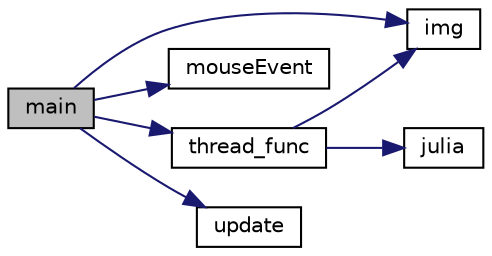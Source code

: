 digraph "main"
{
  edge [fontname="Helvetica",fontsize="10",labelfontname="Helvetica",labelfontsize="10"];
  node [fontname="Helvetica",fontsize="10",shape=record];
  rankdir="LR";
  Node2 [label="main",height=0.2,width=0.4,color="black", fillcolor="grey75", style="filled", fontcolor="black"];
  Node2 -> Node3 [color="midnightblue",fontsize="10",style="solid",fontname="Helvetica"];
  Node3 [label="img",height=0.2,width=0.4,color="black", fillcolor="white", style="filled",URL="$window_8cpp.html#aac9a73c164559910eb07078588fdc8fb",tooltip="image partagé en global pour donner accés a tout les threads "];
  Node2 -> Node4 [color="midnightblue",fontsize="10",style="solid",fontname="Helvetica"];
  Node4 [label="mouseEvent",height=0.2,width=0.4,color="black", fillcolor="white", style="filled",URL="$window_8cpp.html#a3ef21ba50c57cb0d7db84d02abbf0b45",tooltip="Fonction qui gère l&#39;évenement de la souris. "];
  Node2 -> Node5 [color="midnightblue",fontsize="10",style="solid",fontname="Helvetica"];
  Node5 [label="thread_func",height=0.2,width=0.4,color="black", fillcolor="white", style="filled",URL="$window_8cpp.html#addf7acad757e0d6989fdcb6620ce4cba",tooltip="Fonction threads. "];
  Node5 -> Node3 [color="midnightblue",fontsize="10",style="solid",fontname="Helvetica"];
  Node5 -> Node6 [color="midnightblue",fontsize="10",style="solid",fontname="Helvetica"];
  Node6 [label="julia",height=0.2,width=0.4,color="black", fillcolor="white", style="filled",URL="$window_8cpp.html#a36fba36a0444e83aab37f2a230faaf51",tooltip="Fonction qui calcul la valeur de chaque pixel à afficher avec l&#39;utilisation de la suite de Julia..."];
  Node2 -> Node7 [color="midnightblue",fontsize="10",style="solid",fontname="Helvetica"];
  Node7 [label="update",height=0.2,width=0.4,color="black", fillcolor="white", style="filled",URL="$window_8cpp.html#aff1d415412d1f4ed7cd5da5f1069a104",tooltip="Fonction qui permet d&#39;incrémenter l nombre complexe. "];
}
